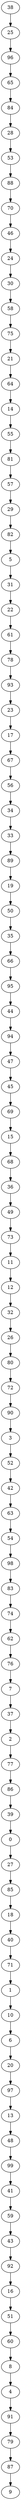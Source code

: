digraph my_graph {
38 [label=38]
25 [label=25]
96 [label=96]
65 [label=65]
84 [label=84]
28 [label=28]
53 [label=53]
88 [label=88]
70 [label=70]
46 [label=46]
24 [label=24]
30 [label=30]
58 [label=58]
75 [label=75]
21 [label=21]
64 [label=64]
14 [label=14]
55 [label=55]
81 [label=81]
57 [label=57]
29 [label=29]
82 [label=82]
5 [label=5]
31 [label=31]
22 [label=22]
61 [label=61]
78 [label=78]
93 [label=93]
23 [label=23]
17 [label=17]
67 [label=67]
56 [label=56]
34 [label=34]
33 [label=33]
89 [label=89]
19 [label=19]
50 [label=50]
35 [label=35]
66 [label=66]
95 [label=95]
44 [label=44]
94 [label=94]
47 [label=47]
45 [label=45]
69 [label=69]
15 [label=15]
68 [label=68]
36 [label=36]
49 [label=49]
73 [label=73]
11 [label=11]
12 [label=12]
32 [label=32]
26 [label=26]
80 [label=80]
72 [label=72]
90 [label=90]
3 [label=3]
52 [label=52]
42 [label=42]
63 [label=63]
54 [label=54]
98 [label=98]
83 [label=83]
74 [label=74]
62 [label=62]
76 [label=76]
7 [label=7]
37 [label=37]
2 [label=2]
77 [label=77]
86 [label=86]
39 [label=39]
0 [label=0]
27 [label=27]
85 [label=85]
18 [label=18]
40 [label=40]
71 [label=71]
1 [label=1]
10 [label=10]
6 [label=6]
20 [label=20]
97 [label=97]
13 [label=13]
48 [label=48]
99 [label=99]
41 [label=41]
59 [label=59]
43 [label=43]
92 [label=92]
16 [label=16]
51 [label=51]
60 [label=60]
8 [label=8]
4 [label=4]
91 [label=91]
79 [label=79]
87 [label=87]
9 [label=9]
38->25
25->96
96->65
65->84
84->28
28->53
53->88
88->70
70->46
46->24
24->30
30->58
58->75
75->21
21->64
64->14
14->55
55->81
81->57
57->29
29->82
82->5
5->31
31->22
22->61
61->78
78->93
93->23
23->17
17->67
67->56
56->34
34->33
33->89
89->19
19->50
50->35
35->66
66->95
95->44
44->94
94->47
47->45
45->69
69->15
15->68
68->36
36->49
49->73
73->11
11->12
12->32
32->26
26->80
80->72
72->90
90->3
3->52
52->42
42->63
63->54
54->98
98->83
83->74
74->62
62->76
76->7
7->37
37->2
2->77
77->86
86->39
39->0
0->27
27->85
85->18
18->40
40->71
71->1
1->10
10->6
6->20
20->97
97->13
13->48
48->99
99->41
41->59
59->43
43->92
92->16
16->51
51->60
60->8
8->4
4->91
91->79
79->87
87->9
}